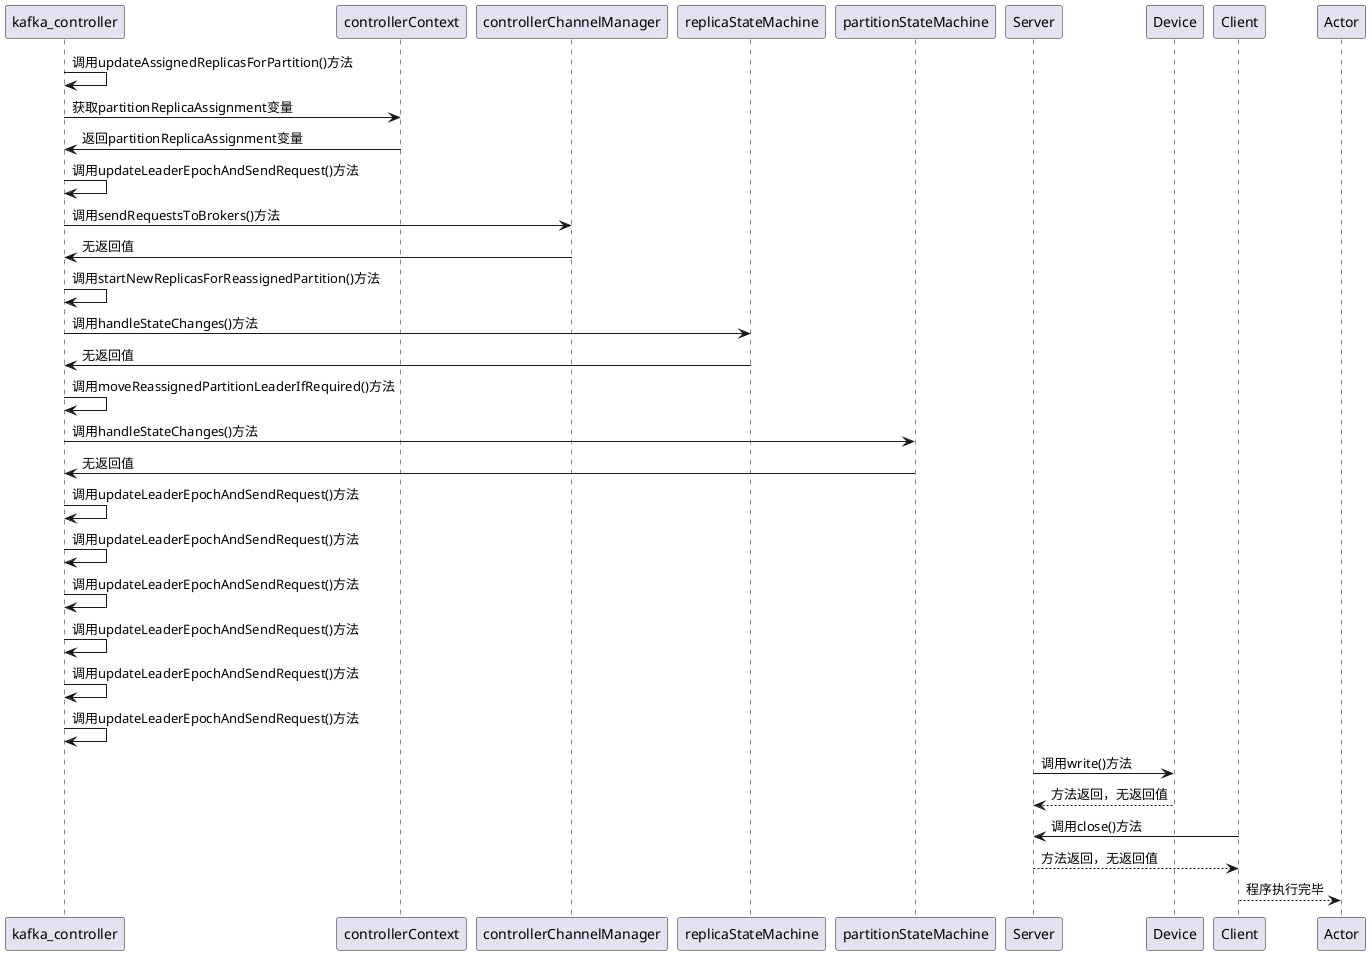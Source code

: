 @startuml

' actor Actor
' autonumber
kafka_controller-> kafka_controller: 调用updateAssignedReplicasForPartition()方法
kafka_controller-> controllerContext:获取partitionReplicaAssignment变量
controllerContext-> kafka_controller:返回partitionReplicaAssignment变量

kafka_controller-> kafka_controller: 调用updateLeaderEpochAndSendRequest()方法
kafka_controller-> controllerChannelManager: 调用sendRequestsToBrokers()方法
controllerChannelManager-> kafka_controller: 无返回值

kafka_controller-> kafka_controller: 调用startNewReplicasForReassignedPartition()方法
kafka_controller-> replicaStateMachine: 调用handleStateChanges()方法
replicaStateMachine-> kafka_controller: 无返回值

kafka_controller-> kafka_controller: 调用moveReassignedPartitionLeaderIfRequired()方法
kafka_controller-> partitionStateMachine: 调用handleStateChanges()方法
partitionStateMachine-> kafka_controller: 无返回值

kafka_controller-> kafka_controller: 调用updateLeaderEpochAndSendRequest()方法
kafka_controller-> kafka_controller: 调用updateLeaderEpochAndSendRequest()方法
kafka_controller-> kafka_controller: 调用updateLeaderEpochAndSendRequest()方法
kafka_controller-> kafka_controller: 调用updateLeaderEpochAndSendRequest()方法
kafka_controller-> kafka_controller: 调用updateLeaderEpochAndSendRequest()方法
kafka_controller-> kafka_controller: 调用updateLeaderEpochAndSendRequest()方法
Server->Device:调用write()方法
Device-->Server:方法返回，无返回值
Client->Server:调用close()方法
Server-->Client:方法返回，无返回值
Client-->Actor:程序执行完毕

@enduml